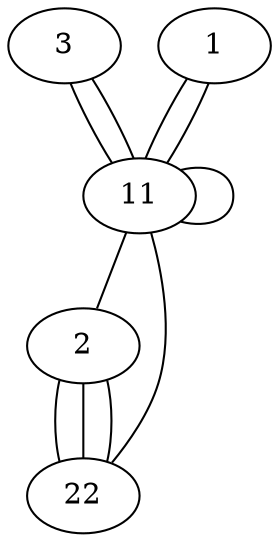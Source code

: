 graph noname {
	11 -- 2
	22 -- 11
	11 -- 11
	2 -- 22
	3 -- 11
	1 -- 11
	2 -- 22
	3 -- 11
	1 -- 11
	2 -- 22
}